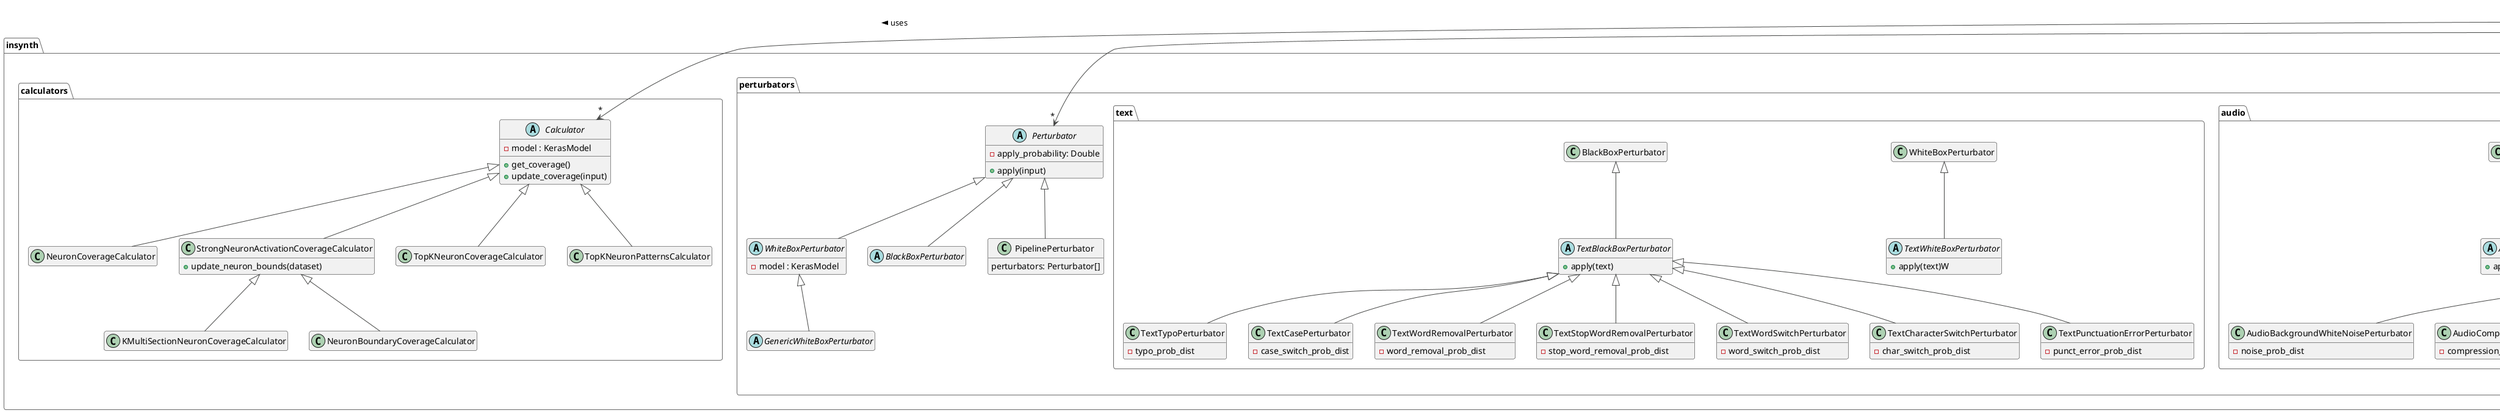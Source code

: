 @startuml
!theme vibrant
package insynth {

package insynth.runners {
abstract class Runner{
- perturbators: Perturbator[]
- calculators: Calculator[]
- model: KerasModel
- dataset

+ run()
{abstract} + pre_prediction(input)
}

class BasicImageRunner extends Runner{}
class BasicAudioRunner extends Runner{}
class BasicTextRunner extends Runner{}

class ExtensiveImageRunner extends BasicImageRunner{}
class ExtensiveAudioRunner extends BasicAudioRunner{}
class ExtensiveTextRunner extends BasicTextRunner{}
}


package insynth.perturbators {


abstract class Perturbator{
- apply_probability: Double
+ apply(input)
}

abstract WhiteBoxPerturbator extends Perturbator{
  - model : KerasModel
  }

abstract BlackBoxPerturbator extends Perturbator{
}

class PipelinePerturbator extends Perturbator{
    perturbators: Perturbator[]
}

abstract GenericWhiteBoxPerturbator extends WhiteBoxPerturbator{
}


package insynth.perturbators.generic {
abstract GenericBlackBoxPerturbator extends BlackBoxPerturbator{}
class GenericProbabilityPerturbator extends GenericBlackBoxPerturbator{
    + fit(dataset)
}
}





package insynth.perturbators.image {
abstract ImageWhiteBoxPerturbator extends WhiteBoxPerturbator{
+ apply(image)
}
abstract ImageBlackBoxPerturbator extends BlackBoxPerturbator{
+ apply(image)
}
class ImageNoisePerturbator extends ImageBlackBoxPerturbator{
    - noise_prob_dist
}

class ImageBrightnessPerturbator extends ImageBlackBoxPerturbator{
    - brightness_change_prob_dist
}
class ImageContrastPerturbator extends ImageBlackBoxPerturbator{
    - contrast_change_prob_dist
}
class ImageSharpnessPerturbator extends ImageBlackBoxPerturbator{
    - sharpness_change_prob_dist
}
class ImageFlipPerturbator extends ImageBlackBoxPerturbator{
    - transformation_type
}
class ImageOcclusionPerturbator extends ImageBlackBoxPerturbator{
    - strength_prob_dist
    - width_prob_dist
    - height_prob_dist
}
class ImageCompressionPerturbator extends ImageBlackBoxPerturbator{
    - compression_prob_dist
}
class ImagePixelizePerturbator extends ImageBlackBoxPerturbator{
    - pixelization_prob_dist
}
}


package insynth.perturbators.audio {
abstract AudioBlackBoxPerturbator extends BlackBoxPerturbator{
+ apply(audio)
}
abstract AudioWhiteBoxPerturbator extends WhiteBoxPerturbator{
+ apply(audio)
}
class AudioBackgroundWhiteNoisePerturbator extends AudioBlackBoxPerturbator{
    - noise_prob_dist
}

class AudioCompressionPerturbator extends AudioBlackBoxPerturbator{
    - compression_prob_dist
}
class AudioPitchPerturbator extends AudioBlackBoxPerturbator{
    - pitch_prob_dist
}

class AudioClippingPerturbator extends AudioBlackBoxPerturbator{
    - clipping_prob_dist
}
class AudioVolumePerturbator extends AudioBlackBoxPerturbator{
    - volume_prob_dist
}
class AudioEchoPerturbator extends AudioBlackBoxPerturbator{
    - echo_prob_dist
}
class AudioShortNoisePerturbator extends AudioBlackBoxPerturbator{
    - noise_types: String[]
}
class AudioBackgroundNoisePerturbator extends AudioBlackBoxPerturbator{
    - noise_types: String[]
}
class AudioImpulseResponsePerturbator extends AudioBlackBoxPerturbator{
    - impulse_types: String[]
}
}

package insynth.perturbators.text {
abstract TextWhiteBoxPerturbator extends WhiteBoxPerturbator{
+ apply(text)W
}

abstract TextBlackBoxPerturbator extends BlackBoxPerturbator{
+ apply(text)
}
class TextTypoPerturbator extends TextBlackBoxPerturbator{
    - typo_prob_dist
}
class TextCasePerturbator extends TextBlackBoxPerturbator{
    - case_switch_prob_dist
}
class TextWordRemovalPerturbator extends TextBlackBoxPerturbator{
    - word_removal_prob_dist
}
class TextStopWordRemovalPerturbator extends TextBlackBoxPerturbator{
    - stop_word_removal_prob_dist
}

class TextWordSwitchPerturbator extends TextBlackBoxPerturbator{
    - word_switch_prob_dist
}
class TextCharacterSwitchPerturbator extends TextBlackBoxPerturbator{
    - char_switch_prob_dist
}
class TextPunctuationErrorPerturbator extends TextBlackBoxPerturbator{
    - punct_error_prob_dist
}
}
}

package insynth.calculators {
abstract class Calculator{
- model : KerasModel
+ get_coverage()
+ update_coverage(input)
}
class NeuronCoverageCalculator extends Calculator{

}
class StrongNeuronActivationCoverageCalculator extends Calculator{
+ update_neuron_bounds(dataset)
}

class KMultiSectionNeuronCoverageCalculator extends StrongNeuronActivationCoverageCalculator{}

class NeuronBoundaryCoverageCalculator extends StrongNeuronActivationCoverageCalculator{}

class TopKNeuronCoverageCalculator extends Calculator{}

class TopKNeuronPatternsCalculator extends Calculator{}
}
}
Runner "1" -> "*" Calculator : uses >
Perturbator "*" <- "1" Runner: < uses


hide empty members
@enduml
